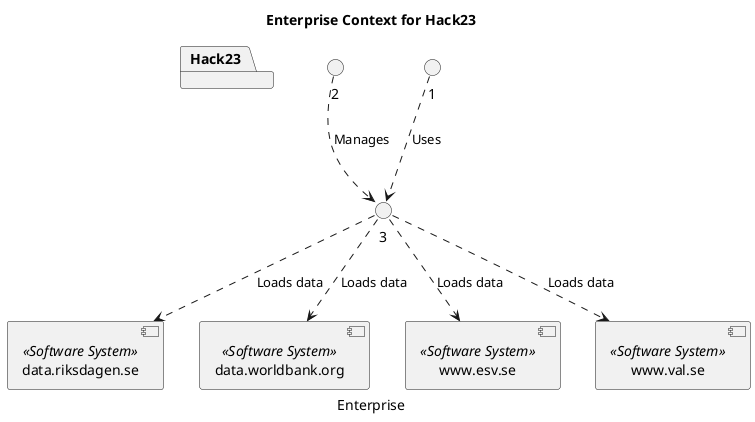 @startuml
title Enterprise Context for Hack23
caption Enterprise
component "data.riksdagen.se" <<Software System>> as 4
component "data.worldbank.org" <<Software System>> as 5
component "www.esv.se" <<Software System>> as 7
component "www.val.se" <<Software System>> as 6
package Hack23 {
}
2 ..> 3 : Manages
3 ..> 4 : Loads data
3 ..> 5 : Loads data
3 ..> 7 : Loads data
3 ..> 6 : Loads data
1 ..> 3 : Uses
@enduml
